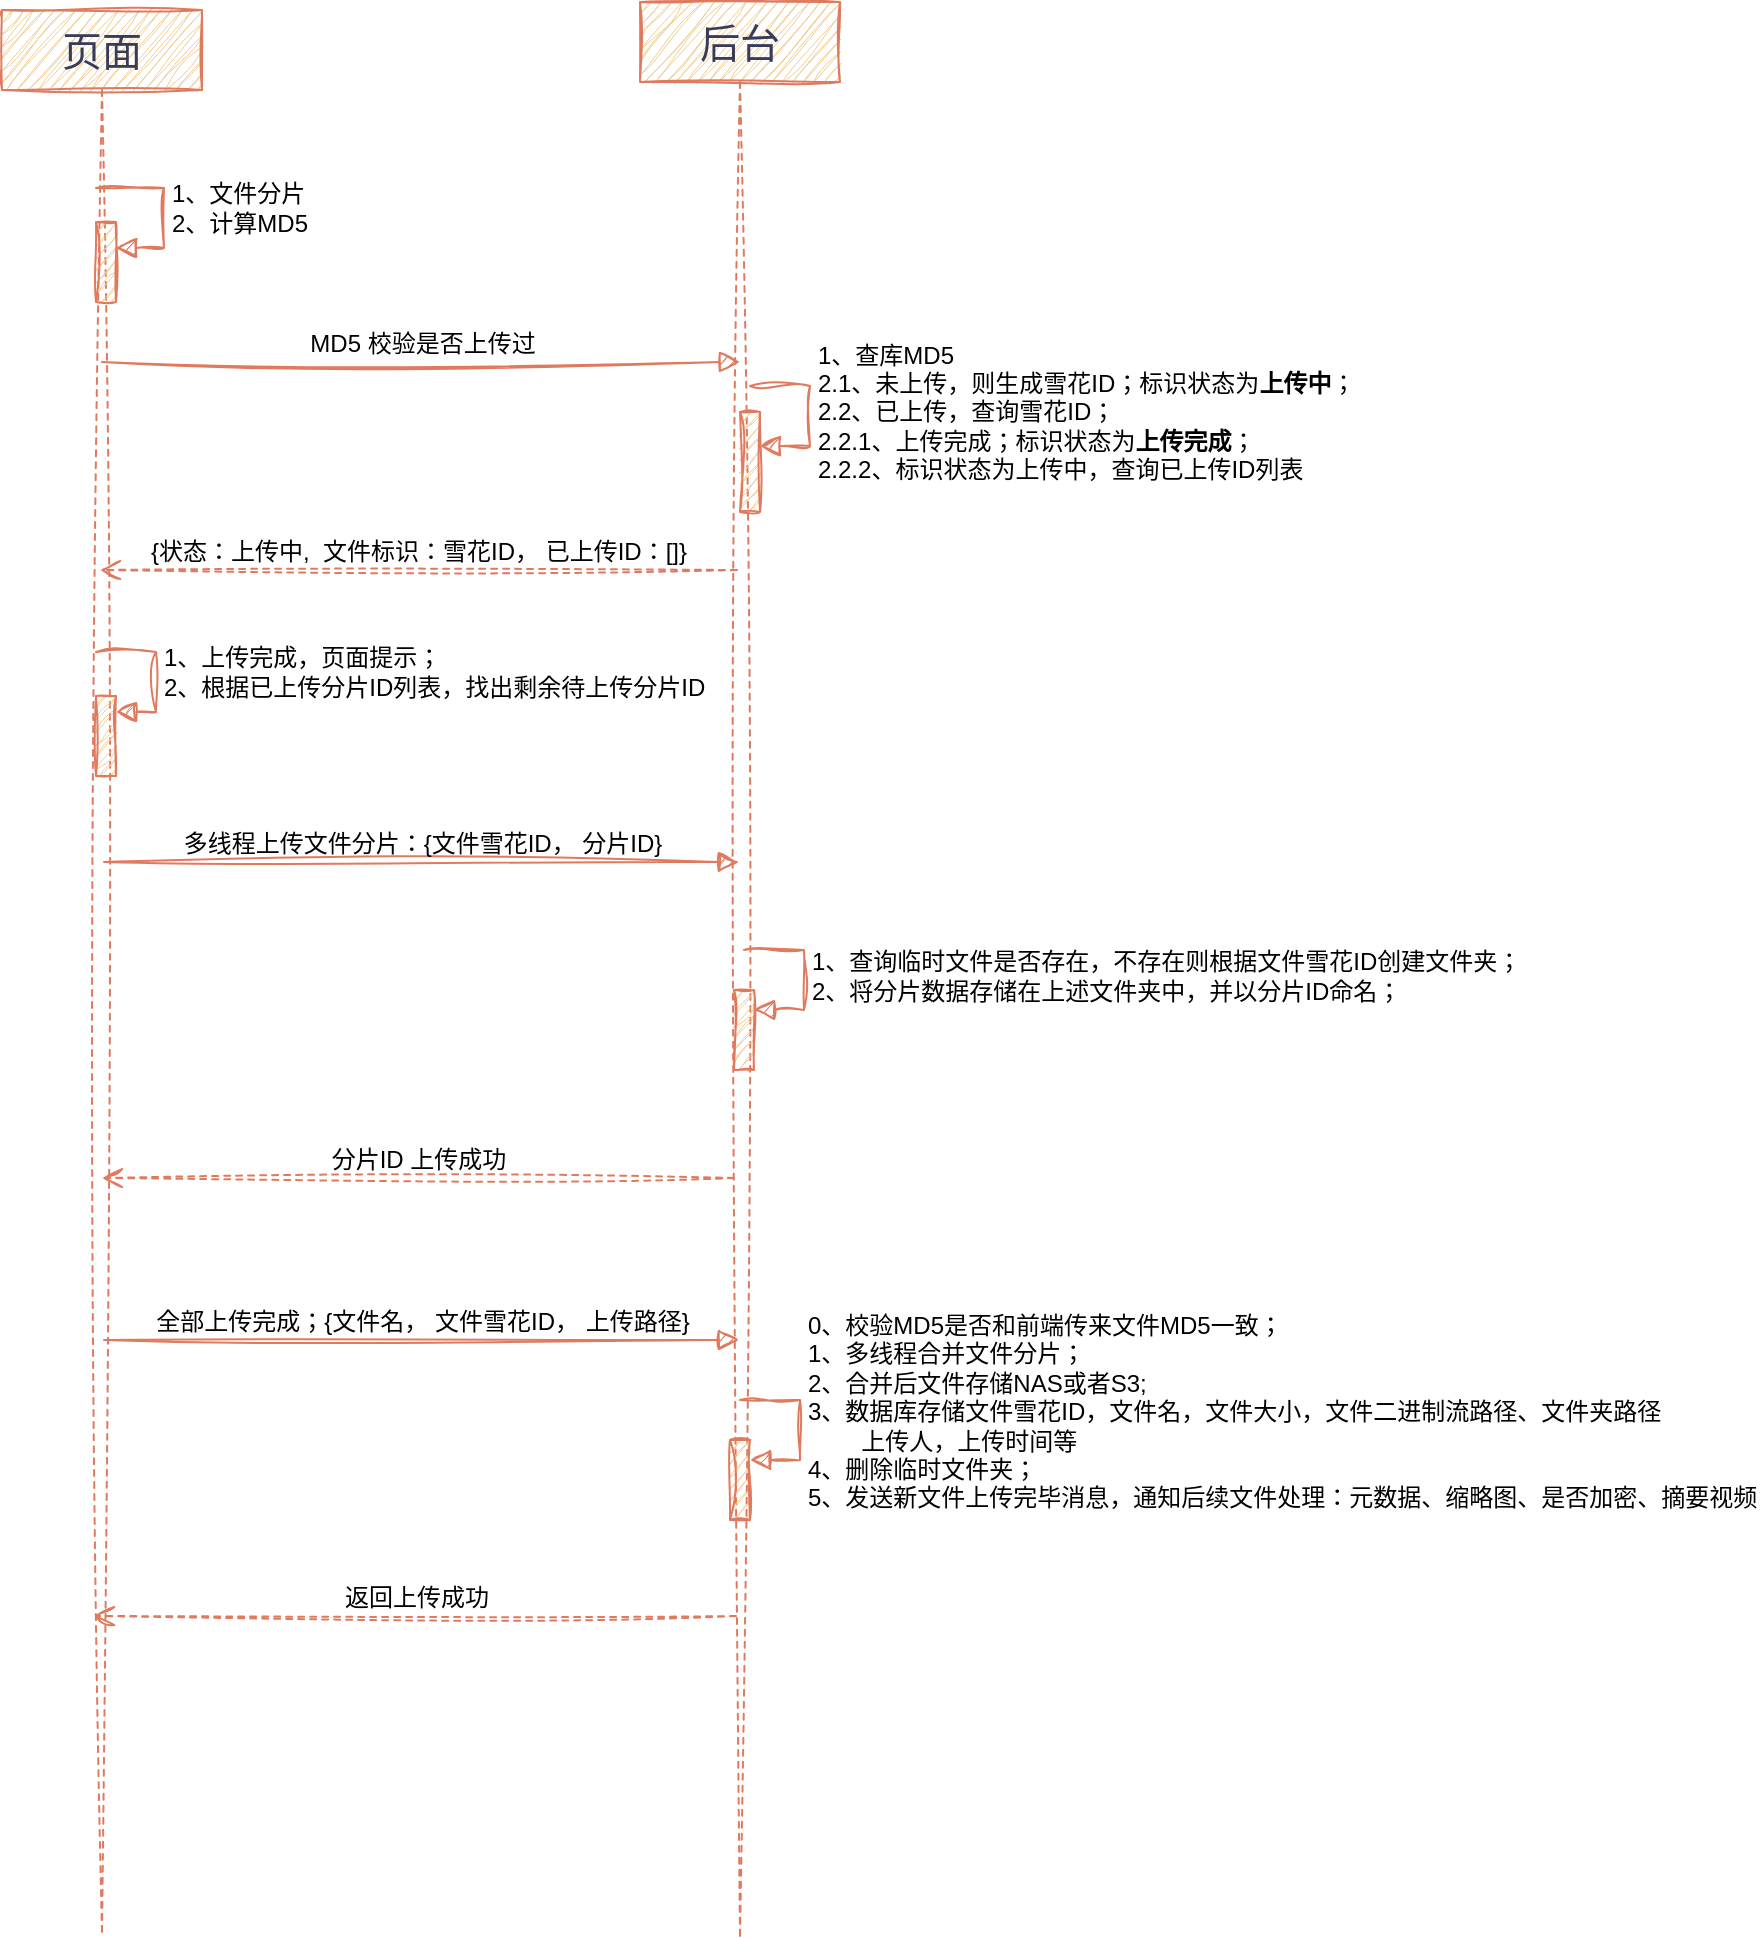 <mxfile version="26.2.15" pages="3">
  <diagram name="上传逻辑" id="jQhSHtOuYVEu6udXE85X">
    <mxGraphModel dx="1346" dy="953" grid="0" gridSize="10" guides="1" tooltips="1" connect="1" arrows="1" fold="1" page="0" pageScale="1" pageWidth="827" pageHeight="1169" math="0" shadow="0">
      <root>
        <mxCell id="0" />
        <mxCell id="1" parent="0" />
        <mxCell id="SXCVJjdXyeFh-uHV0pyZ-12" value="页面" style="shape=umlLifeline;perimeter=lifelinePerimeter;whiteSpace=wrap;html=1;container=1;dropTarget=0;collapsible=0;recursiveResize=0;outlineConnect=0;portConstraint=eastwest;newEdgeStyle={&quot;curved&quot;:0,&quot;rounded&quot;:0};fontSize=20;sketch=1;curveFitting=1;jiggle=2;labelBackgroundColor=none;fillColor=#F2CC8F;strokeColor=#E07A5F;fontColor=#393C56;" parent="1" vertex="1">
          <mxGeometry x="-90" y="-54" width="100" height="961" as="geometry" />
        </mxCell>
        <mxCell id="SXCVJjdXyeFh-uHV0pyZ-14" value="" style="html=1;points=[[0,0,0,0,5],[0,1,0,0,-5],[1,0,0,0,5],[1,1,0,0,-5]];perimeter=orthogonalPerimeter;outlineConnect=0;targetShapes=umlLifeline;portConstraint=eastwest;newEdgeStyle={&quot;curved&quot;:0,&quot;rounded&quot;:0};sketch=1;curveFitting=1;jiggle=2;labelBackgroundColor=none;fillColor=#F2CC8F;strokeColor=#E07A5F;fontColor=#393C56;" parent="SXCVJjdXyeFh-uHV0pyZ-12" vertex="1">
          <mxGeometry x="47" y="106" width="10" height="40" as="geometry" />
        </mxCell>
        <mxCell id="SXCVJjdXyeFh-uHV0pyZ-15" value="1、文件分片&lt;div&gt;2、计算MD5&lt;/div&gt;" style="html=1;align=left;spacingLeft=2;endArrow=block;rounded=0;edgeStyle=orthogonalEdgeStyle;curved=0;rounded=0;fontSize=12;startSize=8;endSize=8;sketch=1;curveFitting=1;jiggle=2;labelBackgroundColor=none;strokeColor=#E07A5F;fontColor=default;" parent="SXCVJjdXyeFh-uHV0pyZ-12" target="SXCVJjdXyeFh-uHV0pyZ-14" edge="1">
          <mxGeometry relative="1" as="geometry">
            <mxPoint x="47" y="89" as="sourcePoint" />
            <Array as="points">
              <mxPoint x="81" y="89" />
              <mxPoint x="81" y="119" />
            </Array>
          </mxGeometry>
        </mxCell>
        <mxCell id="SXCVJjdXyeFh-uHV0pyZ-28" value="" style="html=1;points=[[0,0,0,0,5],[0,1,0,0,-5],[1,0,0,0,5],[1,1,0,0,-5]];perimeter=orthogonalPerimeter;outlineConnect=0;targetShapes=umlLifeline;portConstraint=eastwest;newEdgeStyle={&quot;curved&quot;:0,&quot;rounded&quot;:0};sketch=1;curveFitting=1;jiggle=2;labelBackgroundColor=none;fillColor=#F2CC8F;strokeColor=#E07A5F;fontColor=#393C56;" parent="SXCVJjdXyeFh-uHV0pyZ-12" vertex="1">
          <mxGeometry x="47" y="343" width="10" height="40" as="geometry" />
        </mxCell>
        <mxCell id="SXCVJjdXyeFh-uHV0pyZ-30" style="edgeStyle=none;curved=0;rounded=0;orthogonalLoop=1;jettySize=auto;html=1;fontSize=12;startSize=8;endSize=8;sketch=1;curveFitting=1;jiggle=2;labelBackgroundColor=none;strokeColor=#E07A5F;fontColor=default;" parent="SXCVJjdXyeFh-uHV0pyZ-12" source="SXCVJjdXyeFh-uHV0pyZ-28" target="SXCVJjdXyeFh-uHV0pyZ-12" edge="1">
          <mxGeometry relative="1" as="geometry" />
        </mxCell>
        <mxCell id="SXCVJjdXyeFh-uHV0pyZ-13" value="后台" style="shape=umlLifeline;perimeter=lifelinePerimeter;whiteSpace=wrap;html=1;container=1;dropTarget=0;collapsible=0;recursiveResize=0;outlineConnect=0;portConstraint=eastwest;newEdgeStyle={&quot;curved&quot;:0,&quot;rounded&quot;:0};fontSize=20;sketch=1;curveFitting=1;jiggle=2;labelBackgroundColor=none;fillColor=#F2CC8F;strokeColor=#E07A5F;fontColor=#393C56;" parent="1" vertex="1">
          <mxGeometry x="229" y="-58" width="100" height="967" as="geometry" />
        </mxCell>
        <mxCell id="SXCVJjdXyeFh-uHV0pyZ-27" style="edgeStyle=none;curved=0;rounded=0;orthogonalLoop=1;jettySize=auto;html=1;exitX=0;exitY=1;exitDx=0;exitDy=-5;exitPerimeter=0;fontSize=12;startSize=8;endSize=8;sketch=1;curveFitting=1;jiggle=2;labelBackgroundColor=none;strokeColor=#E07A5F;fontColor=default;" parent="SXCVJjdXyeFh-uHV0pyZ-13" source="SXCVJjdXyeFh-uHV0pyZ-25" target="SXCVJjdXyeFh-uHV0pyZ-13" edge="1">
          <mxGeometry relative="1" as="geometry" />
        </mxCell>
        <mxCell id="SXCVJjdXyeFh-uHV0pyZ-25" value="" style="html=1;points=[[0,0,0,0,5],[0,1,0,0,-5],[1,0,0,0,5],[1,1,0,0,-5]];perimeter=orthogonalPerimeter;outlineConnect=0;targetShapes=umlLifeline;portConstraint=eastwest;newEdgeStyle={&quot;curved&quot;:0,&quot;rounded&quot;:0};sketch=1;curveFitting=1;jiggle=2;labelBackgroundColor=none;fillColor=#F2CC8F;strokeColor=#E07A5F;fontColor=#393C56;" parent="SXCVJjdXyeFh-uHV0pyZ-13" vertex="1">
          <mxGeometry x="50" y="205" width="10" height="50" as="geometry" />
        </mxCell>
        <mxCell id="SXCVJjdXyeFh-uHV0pyZ-26" value="1、查库MD5&lt;div&gt;2.1、未上传，则生成雪花ID；标识状态为&lt;b&gt;上传中&lt;/b&gt;；&lt;/div&gt;&lt;div&gt;2.2、已上传，查询雪花ID；&lt;/div&gt;&lt;div&gt;2.2.1、上传完成；标识状态为&lt;b&gt;上传完成&lt;/b&gt;；&lt;/div&gt;&lt;div&gt;2.2.2、标识状态为上传中，查询已上传ID列表&lt;/div&gt;" style="html=1;align=left;spacingLeft=2;endArrow=block;rounded=0;edgeStyle=orthogonalEdgeStyle;curved=0;rounded=0;fontSize=12;startSize=8;endSize=8;sketch=1;curveFitting=1;jiggle=2;labelBackgroundColor=none;strokeColor=#E07A5F;fontColor=default;" parent="SXCVJjdXyeFh-uHV0pyZ-13" edge="1">
          <mxGeometry x="0.012" relative="1" as="geometry">
            <mxPoint x="55" y="192" as="sourcePoint" />
            <Array as="points">
              <mxPoint x="85" y="222" />
            </Array>
            <mxPoint x="60" y="222" as="targetPoint" />
            <mxPoint as="offset" />
          </mxGeometry>
        </mxCell>
        <mxCell id="SXCVJjdXyeFh-uHV0pyZ-34" value="" style="html=1;points=[[0,0,0,0,5],[0,1,0,0,-5],[1,0,0,0,5],[1,1,0,0,-5]];perimeter=orthogonalPerimeter;outlineConnect=0;targetShapes=umlLifeline;portConstraint=eastwest;newEdgeStyle={&quot;curved&quot;:0,&quot;rounded&quot;:0};sketch=1;curveFitting=1;jiggle=2;labelBackgroundColor=none;fillColor=#F2CC8F;strokeColor=#E07A5F;fontColor=#393C56;" parent="SXCVJjdXyeFh-uHV0pyZ-13" vertex="1">
          <mxGeometry x="47" y="494" width="10" height="40" as="geometry" />
        </mxCell>
        <mxCell id="SXCVJjdXyeFh-uHV0pyZ-35" value="1、查询临时文件是否存在，不存在则根据文件雪花ID创建文件夹；&lt;div&gt;2、将分片数据存储在上述文件夹中，并以分片ID命名；&lt;/div&gt;" style="html=1;align=left;spacingLeft=2;endArrow=block;rounded=0;edgeStyle=orthogonalEdgeStyle;curved=0;rounded=0;fontSize=12;startSize=8;endSize=8;sketch=1;curveFitting=1;jiggle=2;labelBackgroundColor=none;strokeColor=#E07A5F;fontColor=default;" parent="SXCVJjdXyeFh-uHV0pyZ-13" target="SXCVJjdXyeFh-uHV0pyZ-34" edge="1">
          <mxGeometry relative="1" as="geometry">
            <mxPoint x="52" y="474" as="sourcePoint" />
            <Array as="points">
              <mxPoint x="82" y="504" />
            </Array>
          </mxGeometry>
        </mxCell>
        <mxCell id="SXCVJjdXyeFh-uHV0pyZ-38" value="" style="html=1;points=[[0,0,0,0,5],[0,1,0,0,-5],[1,0,0,0,5],[1,1,0,0,-5]];perimeter=orthogonalPerimeter;outlineConnect=0;targetShapes=umlLifeline;portConstraint=eastwest;newEdgeStyle={&quot;curved&quot;:0,&quot;rounded&quot;:0};sketch=1;curveFitting=1;jiggle=2;labelBackgroundColor=none;fillColor=#F2CC8F;strokeColor=#E07A5F;fontColor=#393C56;" parent="SXCVJjdXyeFh-uHV0pyZ-13" vertex="1">
          <mxGeometry x="45" y="719" width="10" height="40" as="geometry" />
        </mxCell>
        <mxCell id="SXCVJjdXyeFh-uHV0pyZ-39" value="&lt;div&gt;0、校验MD5是否和前端传来文件MD5一致；&lt;/div&gt;1、多线程合并文件分片；&lt;div&gt;2、合并后文件存储NAS或者S3;&lt;br&gt;&lt;div&gt;3、数据库存储文件雪花ID，文件名，文件大小，文件二进制流路径、文件夹路径&lt;/div&gt;&lt;div&gt;&lt;span style=&quot;white-space: pre;&quot;&gt;&#x9;&lt;/span&gt;上传人，上传时间等&lt;br&gt;&lt;/div&gt;&lt;div&gt;4、删除临时文件夹；&lt;/div&gt;&lt;/div&gt;&lt;div&gt;5、发送新文件上传完毕消息，通知后续文件处理：元数据、缩略图、是否加密、摘要视频&lt;/div&gt;&lt;div&gt;&lt;br&gt;&lt;/div&gt;" style="html=1;align=left;spacingLeft=2;endArrow=block;rounded=0;edgeStyle=orthogonalEdgeStyle;curved=0;rounded=0;fontSize=12;startSize=8;endSize=8;sketch=1;curveFitting=1;jiggle=2;labelBackgroundColor=none;strokeColor=#E07A5F;fontColor=default;" parent="SXCVJjdXyeFh-uHV0pyZ-13" target="SXCVJjdXyeFh-uHV0pyZ-38" edge="1">
          <mxGeometry x="0.012" relative="1" as="geometry">
            <mxPoint x="50" y="699" as="sourcePoint" />
            <Array as="points">
              <mxPoint x="80" y="729" />
            </Array>
            <mxPoint as="offset" />
          </mxGeometry>
        </mxCell>
        <mxCell id="SXCVJjdXyeFh-uHV0pyZ-23" value="MD5 校验是否上传过" style="html=1;verticalAlign=bottom;endArrow=block;curved=0;rounded=0;fontSize=12;startSize=8;endSize=8;sketch=1;curveFitting=1;jiggle=2;labelBackgroundColor=none;strokeColor=#E07A5F;fontColor=default;" parent="1" edge="1">
          <mxGeometry width="80" relative="1" as="geometry">
            <mxPoint x="-40" y="122" as="sourcePoint" />
            <mxPoint x="279" y="122" as="targetPoint" />
          </mxGeometry>
        </mxCell>
        <mxCell id="SXCVJjdXyeFh-uHV0pyZ-24" value="{状态：上传中,&amp;nbsp; 文件标识：雪花ID， 已上传ID：[]}" style="html=1;verticalAlign=bottom;endArrow=open;dashed=1;endSize=8;curved=0;rounded=0;fontSize=12;sketch=1;curveFitting=1;jiggle=2;labelBackgroundColor=none;strokeColor=#E07A5F;fontColor=default;" parent="1" edge="1">
          <mxGeometry relative="1" as="geometry">
            <mxPoint x="277.5" y="226" as="sourcePoint" />
            <mxPoint x="-41" y="226" as="targetPoint" />
          </mxGeometry>
        </mxCell>
        <mxCell id="SXCVJjdXyeFh-uHV0pyZ-29" value="1、上传完成，页面提示；&lt;div&gt;2、根据已上传分片ID列表，找出剩余待上传分片ID&lt;/div&gt;" style="html=1;align=left;spacingLeft=2;endArrow=block;rounded=0;edgeStyle=orthogonalEdgeStyle;curved=0;rounded=0;fontSize=12;startSize=8;endSize=8;sketch=1;curveFitting=1;jiggle=2;labelBackgroundColor=none;strokeColor=#E07A5F;fontColor=default;" parent="1" target="SXCVJjdXyeFh-uHV0pyZ-28" edge="1">
          <mxGeometry relative="1" as="geometry">
            <mxPoint x="-43" y="267" as="sourcePoint" />
            <Array as="points">
              <mxPoint x="-13" y="297" />
            </Array>
          </mxGeometry>
        </mxCell>
        <mxCell id="SXCVJjdXyeFh-uHV0pyZ-33" value="多线程上传文件分片：{文件雪花ID， 分片ID}" style="html=1;verticalAlign=bottom;endArrow=block;curved=0;rounded=0;fontSize=12;startSize=8;endSize=8;sketch=1;curveFitting=1;jiggle=2;labelBackgroundColor=none;strokeColor=#E07A5F;fontColor=default;" parent="1" target="SXCVJjdXyeFh-uHV0pyZ-13" edge="1">
          <mxGeometry width="80" relative="1" as="geometry">
            <mxPoint x="-39" y="372" as="sourcePoint" />
            <mxPoint x="41" y="372" as="targetPoint" />
          </mxGeometry>
        </mxCell>
        <mxCell id="SXCVJjdXyeFh-uHV0pyZ-36" value="分片ID 上传成功" style="html=1;verticalAlign=bottom;endArrow=open;dashed=1;endSize=8;curved=0;rounded=0;fontSize=12;sketch=1;curveFitting=1;jiggle=2;labelBackgroundColor=none;strokeColor=#E07A5F;fontColor=default;" parent="1" target="SXCVJjdXyeFh-uHV0pyZ-12" edge="1">
          <mxGeometry relative="1" as="geometry">
            <mxPoint x="276" y="530" as="sourcePoint" />
            <mxPoint x="196" y="530" as="targetPoint" />
          </mxGeometry>
        </mxCell>
        <mxCell id="SXCVJjdXyeFh-uHV0pyZ-37" value="全部上传完成；{文件名， 文件雪花ID， 上传路径}" style="html=1;verticalAlign=bottom;endArrow=block;curved=0;rounded=0;fontSize=12;startSize=8;endSize=8;sketch=1;curveFitting=1;jiggle=2;labelBackgroundColor=none;strokeColor=#E07A5F;fontColor=default;" parent="1" target="SXCVJjdXyeFh-uHV0pyZ-13" edge="1">
          <mxGeometry width="80" relative="1" as="geometry">
            <mxPoint x="-39" y="611" as="sourcePoint" />
            <mxPoint x="41" y="611" as="targetPoint" />
          </mxGeometry>
        </mxCell>
        <mxCell id="SXCVJjdXyeFh-uHV0pyZ-40" value="返回上传成功" style="html=1;verticalAlign=bottom;endArrow=open;dashed=1;endSize=8;curved=0;rounded=0;fontSize=12;sketch=1;curveFitting=1;jiggle=2;labelBackgroundColor=none;strokeColor=#E07A5F;fontColor=default;" parent="1" edge="1">
          <mxGeometry relative="1" as="geometry">
            <mxPoint x="277" y="749" as="sourcePoint" />
            <mxPoint x="-44" y="749" as="targetPoint" />
          </mxGeometry>
        </mxCell>
      </root>
    </mxGraphModel>
  </diagram>
  <diagram id="ZwMWD_QVckW8Cv7SoegF" name="子文件服务">
    <mxGraphModel dx="1346" dy="953" grid="0" gridSize="10" guides="1" tooltips="1" connect="1" arrows="1" fold="1" page="0" pageScale="1" pageWidth="827" pageHeight="1169" math="0" shadow="0">
      <root>
        <mxCell id="0" />
        <mxCell id="1" parent="0" />
        <mxCell id="9i8ZI4WnhAJbG1_XWMVM-1" value="缩率图服务" style="shape=umlLifeline;perimeter=lifelinePerimeter;whiteSpace=wrap;html=1;container=1;dropTarget=0;collapsible=0;recursiveResize=0;outlineConnect=0;portConstraint=eastwest;newEdgeStyle={&quot;curved&quot;:0,&quot;rounded&quot;:0};sketch=1;hachureGap=4;jiggle=2;curveFitting=1;strokeColor=#E07A5F;fontFamily=Architects Daughter;fontSource=https%3A%2F%2Ffonts.googleapis.com%2Fcss%3Ffamily%3DArchitects%2BDaughter;fontColor=#393C56;fillColor=#F2CC8F;fontSize=20;" vertex="1" parent="1">
          <mxGeometry x="493" y="-41" width="119" height="479" as="geometry" />
        </mxCell>
        <mxCell id="1ZJon2GD22wF5N3r3LHH-1" value="" style="html=1;points=[[0,0,0,0,5],[0,1,0,0,-5],[1,0,0,0,5],[1,1,0,0,-5]];perimeter=orthogonalPerimeter;outlineConnect=0;targetShapes=umlLifeline;portConstraint=eastwest;newEdgeStyle={&quot;curved&quot;:0,&quot;rounded&quot;:0};sketch=1;hachureGap=4;jiggle=2;curveFitting=1;strokeColor=#E07A5F;fontFamily=Architects Daughter;fontSource=https%3A%2F%2Ffonts.googleapis.com%2Fcss%3Ffamily%3DArchitects%2BDaughter;fontColor=#393C56;fillColor=#F2CC8F;" vertex="1" parent="9i8ZI4WnhAJbG1_XWMVM-1">
          <mxGeometry x="59" y="133" width="10" height="40" as="geometry" />
        </mxCell>
        <mxCell id="1ZJon2GD22wF5N3r3LHH-2" value="&lt;div&gt;0、保密文件、附件、自定义缩率图直接跳过&lt;/div&gt;1、4种规格缩略图生成&lt;div&gt;2、存储缩略图；&lt;/div&gt;&lt;div&gt;3、更新文件缩率图地址；&lt;/div&gt;" style="html=1;align=left;spacingLeft=2;endArrow=block;rounded=0;edgeStyle=orthogonalEdgeStyle;curved=0;rounded=0;sketch=1;hachureGap=4;jiggle=2;curveFitting=1;strokeColor=#E07A5F;fontFamily=Architects Daughter;fontSource=https%3A%2F%2Ffonts.googleapis.com%2Fcss%3Ffamily%3DArchitects%2BDaughter;fontSize=20;fontColor=#393C56;startSize=8;endSize=8;fillColor=#F2CC8F;" edge="1" target="1ZJon2GD22wF5N3r3LHH-1" parent="9i8ZI4WnhAJbG1_XWMVM-1">
          <mxGeometry relative="1" as="geometry">
            <mxPoint x="64" y="113" as="sourcePoint" />
            <Array as="points">
              <mxPoint x="94" y="143" />
            </Array>
          </mxGeometry>
        </mxCell>
        <mxCell id="9i8ZI4WnhAJbG1_XWMVM-2" value="摘要视频服务" style="shape=umlLifeline;perimeter=lifelinePerimeter;whiteSpace=wrap;html=1;container=1;dropTarget=0;collapsible=0;recursiveResize=0;outlineConnect=0;portConstraint=eastwest;newEdgeStyle={&quot;curved&quot;:0,&quot;rounded&quot;:0};sketch=1;hachureGap=4;jiggle=2;curveFitting=1;strokeColor=#E07A5F;fontFamily=Architects Daughter;fontSource=https%3A%2F%2Ffonts.googleapis.com%2Fcss%3Ffamily%3DArchitects%2BDaughter;fontColor=#393C56;fillColor=#F2CC8F;fontSize=20;" vertex="1" parent="1">
          <mxGeometry x="1012" y="-44" width="130" height="479" as="geometry" />
        </mxCell>
        <mxCell id="uCCgAz5bZ90Ul2UTj8Zz-1" value="" style="html=1;points=[[0,0,0,0,5],[0,1,0,0,-5],[1,0,0,0,5],[1,1,0,0,-5]];perimeter=orthogonalPerimeter;outlineConnect=0;targetShapes=umlLifeline;portConstraint=eastwest;newEdgeStyle={&quot;curved&quot;:0,&quot;rounded&quot;:0};sketch=1;hachureGap=4;jiggle=2;curveFitting=1;strokeColor=#E07A5F;fontFamily=Architects Daughter;fontSource=https%3A%2F%2Ffonts.googleapis.com%2Fcss%3Ffamily%3DArchitects%2BDaughter;fontColor=#393C56;fillColor=#F2CC8F;" vertex="1" parent="9i8ZI4WnhAJbG1_XWMVM-2">
          <mxGeometry x="63" y="194" width="10" height="40" as="geometry" />
        </mxCell>
        <mxCell id="uCCgAz5bZ90Ul2UTj8Zz-2" value="&lt;div style=&quot;font-size: 20px;&quot;&gt;0、保密文件、非视频直接跳过&lt;/div&gt;&lt;span style=&quot;font-size: 20px;&quot;&gt;1、摘要视频生成&lt;/span&gt;&lt;div style=&quot;font-size: 20px;&quot;&gt;2、存储摘要视频；&lt;/div&gt;&lt;div style=&quot;font-size: 20px;&quot;&gt;3、更新摘要视频地址；&lt;/div&gt;" style="html=1;align=left;spacingLeft=2;endArrow=block;rounded=0;edgeStyle=orthogonalEdgeStyle;curved=0;rounded=0;sketch=1;hachureGap=4;jiggle=2;curveFitting=1;strokeColor=#E07A5F;fontFamily=Architects Daughter;fontSource=https%3A%2F%2Ffonts.googleapis.com%2Fcss%3Ffamily%3DArchitects%2BDaughter;fontSize=12;fontColor=#393C56;startSize=8;endSize=8;fillColor=#F2CC8F;" edge="1" target="uCCgAz5bZ90Ul2UTj8Zz-1" parent="9i8ZI4WnhAJbG1_XWMVM-2">
          <mxGeometry x="0.012" relative="1" as="geometry">
            <mxPoint x="68" y="174" as="sourcePoint" />
            <Array as="points">
              <mxPoint x="98" y="204" />
            </Array>
            <mxPoint as="offset" />
          </mxGeometry>
        </mxCell>
        <mxCell id="9i8ZI4WnhAJbG1_XWMVM-3" value="元数据服务" style="shape=umlLifeline;perimeter=lifelinePerimeter;whiteSpace=wrap;html=1;container=1;dropTarget=0;collapsible=0;recursiveResize=0;outlineConnect=0;portConstraint=eastwest;newEdgeStyle={&quot;curved&quot;:0,&quot;rounded&quot;:0};sketch=1;hachureGap=4;jiggle=2;curveFitting=1;strokeColor=#E07A5F;fontFamily=Architects Daughter;fontSource=https%3A%2F%2Ffonts.googleapis.com%2Fcss%3Ffamily%3DArchitects%2BDaughter;fontColor=#393C56;fillColor=#F2CC8F;fontSize=20;" vertex="1" parent="1">
          <mxGeometry x="-144" y="-26" width="119" height="479" as="geometry" />
        </mxCell>
        <mxCell id="kxkt1j7u4OM4d_PetZD5-4" value="" style="html=1;points=[[0,0,0,0,5],[0,1,0,0,-5],[1,0,0,0,5],[1,1,0,0,-5]];perimeter=orthogonalPerimeter;outlineConnect=0;targetShapes=umlLifeline;portConstraint=eastwest;newEdgeStyle={&quot;curved&quot;:0,&quot;rounded&quot;:0};sketch=1;hachureGap=4;jiggle=2;curveFitting=1;strokeColor=#E07A5F;fontFamily=Architects Daughter;fontSource=https%3A%2F%2Ffonts.googleapis.com%2Fcss%3Ffamily%3DArchitects%2BDaughter;fontColor=#393C56;fillColor=#F2CC8F;" vertex="1" parent="9i8ZI4WnhAJbG1_XWMVM-3">
          <mxGeometry x="57" y="128" width="10" height="40" as="geometry" />
        </mxCell>
        <mxCell id="kxkt1j7u4OM4d_PetZD5-5" value="" style="html=1;align=left;spacingLeft=2;endArrow=block;rounded=0;edgeStyle=orthogonalEdgeStyle;curved=0;rounded=0;sketch=1;hachureGap=4;jiggle=2;curveFitting=1;strokeColor=#E07A5F;fontFamily=Architects Daughter;fontSource=https%3A%2F%2Ffonts.googleapis.com%2Fcss%3Ffamily%3DArchitects%2BDaughter;fontSize=12;fontColor=#393C56;startSize=8;endSize=8;fillColor=#F2CC8F;" edge="1" target="kxkt1j7u4OM4d_PetZD5-4" parent="9i8ZI4WnhAJbG1_XWMVM-3">
          <mxGeometry x="0.129" y="117" relative="1" as="geometry">
            <mxPoint x="62" y="108" as="sourcePoint" />
            <Array as="points">
              <mxPoint x="92" y="138" />
            </Array>
            <mxPoint as="offset" />
          </mxGeometry>
        </mxCell>
        <mxCell id="uCCgAz5bZ90Ul2UTj8Zz-3" value="&lt;div style=&quot;text-align: left;&quot;&gt;&lt;span style=&quot;font-size: 20px; background-color: light-dark(#ffffff, var(--ge-dark-color, #121212)); color: light-dark(rgb(57, 60, 86), rgb(182, 184, 207));&quot;&gt;1、更新时间、访问时间&lt;/span&gt;&lt;/div&gt;&lt;div style=&quot;text-align: left;&quot;&gt;&lt;font style=&quot;font-size: 20px;&quot;&gt;2、文件格式（jpg、 pdf）&lt;/font&gt;&lt;/div&gt;&lt;div style=&quot;text-align: left;&quot;&gt;&lt;font style=&quot;font-size: 20px;&quot;&gt;&lt;span style=&quot;margin: 0px; padding: 0px; font-weight: 700; animation: auto ease 0s 1 normal none running none; opacity: 1; color: rgb(45, 56, 78); font-family: arial, sans-serif; letter-spacing: 0.3px; text-wrap-mode: wrap;&quot; class=&quot;qk-md-strong complete&quot;&gt;3、状态标识&lt;/span&gt;&lt;span style=&quot;margin: 0px; padding: 0px; animation: auto ease 0s 1 normal none running none; opacity: 1; color: rgb(45, 56, 78); font-family: arial, sans-serif; letter-spacing: 0.3px; text-wrap-mode: wrap;&quot; class=&quot;qk-md-text complete&quot;&gt;：草稿、最终版、已删除等状态标记&amp;nbsp;&lt;/span&gt;&lt;/font&gt;&lt;/div&gt;&lt;div style=&quot;text-align: left;&quot;&gt;&lt;font style=&quot;font-size: 20px;&quot;&gt;&lt;span style=&quot;margin: 0px; padding: 0px; animation: auto ease 0s 1 normal none running none; opacity: 1; color: rgb(45, 56, 78); font-family: arial, sans-serif; letter-spacing: 0.3px; text-wrap-mode: wrap;&quot; class=&quot;qk-md-text complete&quot;&gt;4、文件版本，历史版本&lt;/span&gt;&lt;/font&gt;&lt;/div&gt;&lt;div style=&quot;text-align: left;&quot;&gt;&lt;font style=&quot;font-size: 20px;&quot;&gt;&lt;span style=&quot;margin: 0px; padding: 0px; animation: auto ease 0s 1 normal none running none; opacity: 1; color: rgb(45, 56, 78); font-family: arial, sans-serif; letter-spacing: 0.3px; text-wrap-mode: wrap;&quot; class=&quot;qk-md-text complete&quot;&gt;5、业务标签：业务领域、附件等&lt;/span&gt;&lt;/font&gt;&lt;/div&gt;" style="edgeLabel;html=1;align=center;verticalAlign=middle;resizable=0;points=[];fontSize=12;sketch=1;hachureGap=4;jiggle=2;curveFitting=1;strokeColor=#E07A5F;fontFamily=Architects Daughter;fontSource=https%3A%2F%2Ffonts.googleapis.com%2Fcss%3Ffamily%3DArchitects%2BDaughter;fontColor=#393C56;fillColor=#F2CC8F;" vertex="1" connectable="0" parent="kxkt1j7u4OM4d_PetZD5-5">
          <mxGeometry x="0.118" y="3" relative="1" as="geometry">
            <mxPoint x="153" y="27" as="offset" />
          </mxGeometry>
        </mxCell>
        <mxCell id="kxkt1j7u4OM4d_PetZD5-6" value="PDF前N页提取" style="shape=umlLifeline;perimeter=lifelinePerimeter;whiteSpace=wrap;html=1;container=1;dropTarget=0;collapsible=0;recursiveResize=0;outlineConnect=0;portConstraint=eastwest;newEdgeStyle={&quot;curved&quot;:0,&quot;rounded&quot;:0};sketch=1;hachureGap=4;jiggle=2;curveFitting=1;strokeColor=#E07A5F;fontFamily=Architects Daughter;fontSource=https%3A%2F%2Ffonts.googleapis.com%2Fcss%3Ffamily%3DArchitects%2BDaughter;fontColor=#393C56;fillColor=#F2CC8F;fontSize=20;" vertex="1" parent="1">
          <mxGeometry x="1544" y="-41" width="143" height="479" as="geometry" />
        </mxCell>
        <mxCell id="KdTQsDZO_fIWYNY3gpO2-1" value="物料表生成服务" style="shape=umlLifeline;perimeter=lifelinePerimeter;whiteSpace=wrap;html=1;container=1;dropTarget=0;collapsible=0;recursiveResize=0;outlineConnect=0;portConstraint=eastwest;newEdgeStyle={&quot;curved&quot;:0,&quot;rounded&quot;:0};sketch=1;hachureGap=4;jiggle=2;curveFitting=1;strokeColor=#E07A5F;fontFamily=Architects Daughter;fontSource=https%3A%2F%2Ffonts.googleapis.com%2Fcss%3Ffamily%3DArchitects%2BDaughter;fontColor=#393C56;fillColor=#F2CC8F;fontSize=20;" vertex="1" parent="1">
          <mxGeometry x="1893" y="-48" width="143" height="479" as="geometry" />
        </mxCell>
        <mxCell id="KdTQsDZO_fIWYNY3gpO2-2" value="" style="html=1;points=[[0,0,0,0,5],[0,1,0,0,-5],[1,0,0,0,5],[1,1,0,0,-5]];perimeter=orthogonalPerimeter;outlineConnect=0;targetShapes=umlLifeline;portConstraint=eastwest;newEdgeStyle={&quot;curved&quot;:0,&quot;rounded&quot;:0};sketch=1;hachureGap=4;jiggle=2;curveFitting=1;strokeColor=#E07A5F;fontFamily=Architects Daughter;fontSource=https%3A%2F%2Ffonts.googleapis.com%2Fcss%3Ffamily%3DArchitects%2BDaughter;fontColor=#393C56;fillColor=#F2CC8F;" vertex="1" parent="KdTQsDZO_fIWYNY3gpO2-1">
          <mxGeometry x="73" y="155" width="10" height="40" as="geometry" />
        </mxCell>
        <mxCell id="KdTQsDZO_fIWYNY3gpO2-3" value="批量物料具体链接生成EXCEL" style="html=1;align=left;spacingLeft=2;endArrow=block;rounded=0;edgeStyle=orthogonalEdgeStyle;curved=0;rounded=0;sketch=1;hachureGap=4;jiggle=2;curveFitting=1;strokeColor=#E07A5F;fontFamily=Architects Daughter;fontSource=https%3A%2F%2Ffonts.googleapis.com%2Fcss%3Ffamily%3DArchitects%2BDaughter;fontSize=12;fontColor=#393C56;startSize=8;endSize=8;fillColor=#F2CC8F;" edge="1" target="KdTQsDZO_fIWYNY3gpO2-2" parent="KdTQsDZO_fIWYNY3gpO2-1">
          <mxGeometry relative="1" as="geometry">
            <mxPoint x="78" y="135" as="sourcePoint" />
            <Array as="points">
              <mxPoint x="108" y="165" />
            </Array>
          </mxGeometry>
        </mxCell>
        <mxCell id="KdTQsDZO_fIWYNY3gpO2-4" value="" style="html=1;points=[[0,0,0,0,5],[0,1,0,0,-5],[1,0,0,0,5],[1,1,0,0,-5]];perimeter=orthogonalPerimeter;outlineConnect=0;targetShapes=umlLifeline;portConstraint=eastwest;newEdgeStyle={&quot;curved&quot;:0,&quot;rounded&quot;:0};sketch=1;hachureGap=4;jiggle=2;curveFitting=1;strokeColor=#E07A5F;fontFamily=Architects Daughter;fontSource=https%3A%2F%2Ffonts.googleapis.com%2Fcss%3Ffamily%3DArchitects%2BDaughter;fontColor=#393C56;fillColor=#F2CC8F;" vertex="1" parent="KdTQsDZO_fIWYNY3gpO2-1">
          <mxGeometry x="70" y="328" width="10" height="40" as="geometry" />
        </mxCell>
        <mxCell id="KdTQsDZO_fIWYNY3gpO2-5" value="物料分享链接生成" style="html=1;align=left;spacingLeft=2;endArrow=block;rounded=0;edgeStyle=orthogonalEdgeStyle;curved=0;rounded=0;sketch=1;hachureGap=4;jiggle=2;curveFitting=1;strokeColor=#E07A5F;fontFamily=Architects Daughter;fontSource=https%3A%2F%2Ffonts.googleapis.com%2Fcss%3Ffamily%3DArchitects%2BDaughter;fontSize=12;fontColor=#393C56;startSize=8;endSize=8;fillColor=#F2CC8F;" edge="1" target="KdTQsDZO_fIWYNY3gpO2-4" parent="KdTQsDZO_fIWYNY3gpO2-1">
          <mxGeometry relative="1" as="geometry">
            <mxPoint x="75" y="308" as="sourcePoint" />
            <Array as="points">
              <mxPoint x="105" y="338" />
            </Array>
          </mxGeometry>
        </mxCell>
      </root>
    </mxGraphModel>
  </diagram>
  <diagram id="_u2j5C9r0qmByQ4ML1_r" name="定时任务">
    <mxGraphModel dx="1346" dy="553" grid="0" gridSize="10" guides="1" tooltips="1" connect="1" arrows="1" fold="1" page="0" pageScale="1" pageWidth="827" pageHeight="1169" math="0" shadow="0">
      <root>
        <mxCell id="0" />
        <mxCell id="1" parent="0" />
        <mxCell id="uPEKU84ufaAsc0UIKasA-1" value="定时任务" style="shape=umlLifeline;perimeter=lifelinePerimeter;whiteSpace=wrap;html=1;container=1;dropTarget=0;collapsible=0;recursiveResize=0;outlineConnect=0;portConstraint=eastwest;newEdgeStyle={&quot;curved&quot;:0,&quot;rounded&quot;:0};sketch=1;hachureGap=4;jiggle=2;curveFitting=1;strokeColor=#E07A5F;fontFamily=Architects Daughter;fontSource=https%3A%2F%2Ffonts.googleapis.com%2Fcss%3Ffamily%3DArchitects%2BDaughter;fontColor=#393C56;fillColor=#F2CC8F;fontSize=20;" vertex="1" parent="1">
          <mxGeometry x="-85" y="13" width="100" height="549" as="geometry" />
        </mxCell>
        <mxCell id="uPEKU84ufaAsc0UIKasA-2" value="" style="html=1;points=[[0,0,0,0,5],[0,1,0,0,-5],[1,0,0,0,5],[1,1,0,0,-5]];perimeter=orthogonalPerimeter;outlineConnect=0;targetShapes=umlLifeline;portConstraint=eastwest;newEdgeStyle={&quot;curved&quot;:0,&quot;rounded&quot;:0};sketch=1;hachureGap=4;jiggle=2;curveFitting=1;strokeColor=#E07A5F;fontFamily=Architects Daughter;fontSource=https%3A%2F%2Ffonts.googleapis.com%2Fcss%3Ffamily%3DArchitects%2BDaughter;fontColor=#393C56;fillColor=#F2CC8F;fontSize=20;" vertex="1" parent="uPEKU84ufaAsc0UIKasA-1">
          <mxGeometry x="48" y="105" width="10" height="40" as="geometry" />
        </mxCell>
        <mxCell id="uPEKU84ufaAsc0UIKasA-3" value="定期清理超期（7天）未完成上传的临时文件；" style="html=1;align=left;spacingLeft=2;endArrow=block;rounded=0;edgeStyle=orthogonalEdgeStyle;curved=0;rounded=0;sketch=1;hachureGap=4;jiggle=2;curveFitting=1;strokeColor=#E07A5F;fontFamily=Architects Daughter;fontSource=https%3A%2F%2Ffonts.googleapis.com%2Fcss%3Ffamily%3DArchitects%2BDaughter;fontSize=20;fontColor=#393C56;startSize=8;endSize=8;fillColor=#F2CC8F;" edge="1" target="uPEKU84ufaAsc0UIKasA-2" parent="uPEKU84ufaAsc0UIKasA-1">
          <mxGeometry relative="1" as="geometry">
            <mxPoint x="53" y="85" as="sourcePoint" />
            <Array as="points">
              <mxPoint x="83" y="115" />
            </Array>
          </mxGeometry>
        </mxCell>
        <mxCell id="uPEKU84ufaAsc0UIKasA-4" value="" style="html=1;points=[[0,0,0,0,5],[0,1,0,0,-5],[1,0,0,0,5],[1,1,0,0,-5]];perimeter=orthogonalPerimeter;outlineConnect=0;targetShapes=umlLifeline;portConstraint=eastwest;newEdgeStyle={&quot;curved&quot;:0,&quot;rounded&quot;:0};sketch=1;hachureGap=4;jiggle=2;curveFitting=1;strokeColor=#E07A5F;fontFamily=Architects Daughter;fontSource=https%3A%2F%2Ffonts.googleapis.com%2Fcss%3Ffamily%3DArchitects%2BDaughter;fontColor=#393C56;fillColor=#F2CC8F;fontSize=20;" vertex="1" parent="uPEKU84ufaAsc0UIKasA-1">
          <mxGeometry x="48" y="246" width="10" height="40" as="geometry" />
        </mxCell>
        <mxCell id="uPEKU84ufaAsc0UIKasA-5" value="定时扫描（15分钟）由保密转公开文件；" style="html=1;align=left;spacingLeft=2;endArrow=block;rounded=0;edgeStyle=orthogonalEdgeStyle;curved=0;rounded=0;sketch=1;hachureGap=4;jiggle=2;curveFitting=1;strokeColor=#E07A5F;fontFamily=Architects Daughter;fontSource=https%3A%2F%2Ffonts.googleapis.com%2Fcss%3Ffamily%3DArchitects%2BDaughter;fontSize=20;fontColor=#393C56;startSize=8;endSize=8;fillColor=#F2CC8F;" edge="1" target="uPEKU84ufaAsc0UIKasA-4" parent="uPEKU84ufaAsc0UIKasA-1">
          <mxGeometry relative="1" as="geometry">
            <mxPoint x="53" y="226" as="sourcePoint" />
            <Array as="points">
              <mxPoint x="83" y="256" />
            </Array>
          </mxGeometry>
        </mxCell>
        <mxCell id="NuTagFTsY8_7c_C5cCUq-1" value="" style="html=1;points=[[0,0,0,0,5],[0,1,0,0,-5],[1,0,0,0,5],[1,1,0,0,-5]];perimeter=orthogonalPerimeter;outlineConnect=0;targetShapes=umlLifeline;portConstraint=eastwest;newEdgeStyle={&quot;curved&quot;:0,&quot;rounded&quot;:0};sketch=1;hachureGap=4;jiggle=2;curveFitting=1;strokeColor=#E07A5F;fontFamily=Architects Daughter;fontSource=https%3A%2F%2Ffonts.googleapis.com%2Fcss%3Ffamily%3DArchitects%2BDaughter;fontColor=#393C56;fillColor=#F2CC8F;" vertex="1" parent="uPEKU84ufaAsc0UIKasA-1">
          <mxGeometry x="47" y="366" width="10" height="40" as="geometry" />
        </mxCell>
        <mxCell id="NuTagFTsY8_7c_C5cCUq-2" value="定时扫描（30分钟）上传文件子文件服务处理异常" style="html=1;align=left;spacingLeft=2;endArrow=block;rounded=0;edgeStyle=orthogonalEdgeStyle;curved=0;rounded=0;sketch=1;hachureGap=4;jiggle=2;curveFitting=1;strokeColor=#E07A5F;fontFamily=Architects Daughter;fontSource=https%3A%2F%2Ffonts.googleapis.com%2Fcss%3Ffamily%3DArchitects%2BDaughter;fontSize=12;fontColor=#393C56;startSize=8;endSize=8;fillColor=#F2CC8F;" edge="1" target="NuTagFTsY8_7c_C5cCUq-1" parent="uPEKU84ufaAsc0UIKasA-1">
          <mxGeometry relative="1" as="geometry">
            <mxPoint x="52" y="346" as="sourcePoint" />
            <Array as="points">
              <mxPoint x="82" y="376" />
            </Array>
          </mxGeometry>
        </mxCell>
        <mxCell id="NuTagFTsY8_7c_C5cCUq-3" value="" style="html=1;points=[[0,0,0,0,5],[0,1,0,0,-5],[1,0,0,0,5],[1,1,0,0,-5]];perimeter=orthogonalPerimeter;outlineConnect=0;targetShapes=umlLifeline;portConstraint=eastwest;newEdgeStyle={&quot;curved&quot;:0,&quot;rounded&quot;:0};sketch=1;hachureGap=4;jiggle=2;curveFitting=1;strokeColor=#E07A5F;fontFamily=Architects Daughter;fontSource=https%3A%2F%2Ffonts.googleapis.com%2Fcss%3Ffamily%3DArchitects%2BDaughter;fontColor=#393C56;fillColor=#F2CC8F;" vertex="1" parent="uPEKU84ufaAsc0UIKasA-1">
          <mxGeometry x="47" y="499" width="10" height="40" as="geometry" />
        </mxCell>
        <mxCell id="NuTagFTsY8_7c_C5cCUq-4" value="定时汇总（7天）上传下载文件数量、区域、速率报表；" style="html=1;align=left;spacingLeft=2;endArrow=block;rounded=0;edgeStyle=orthogonalEdgeStyle;curved=0;rounded=0;sketch=1;hachureGap=4;jiggle=2;curveFitting=1;strokeColor=#E07A5F;fontFamily=Architects Daughter;fontSource=https%3A%2F%2Ffonts.googleapis.com%2Fcss%3Ffamily%3DArchitects%2BDaughter;fontSize=12;fontColor=#393C56;startSize=8;endSize=8;fillColor=#F2CC8F;" edge="1" target="NuTagFTsY8_7c_C5cCUq-3" parent="uPEKU84ufaAsc0UIKasA-1">
          <mxGeometry relative="1" as="geometry">
            <mxPoint x="52" y="479" as="sourcePoint" />
            <Array as="points">
              <mxPoint x="82" y="509" />
            </Array>
          </mxGeometry>
        </mxCell>
      </root>
    </mxGraphModel>
  </diagram>
</mxfile>
